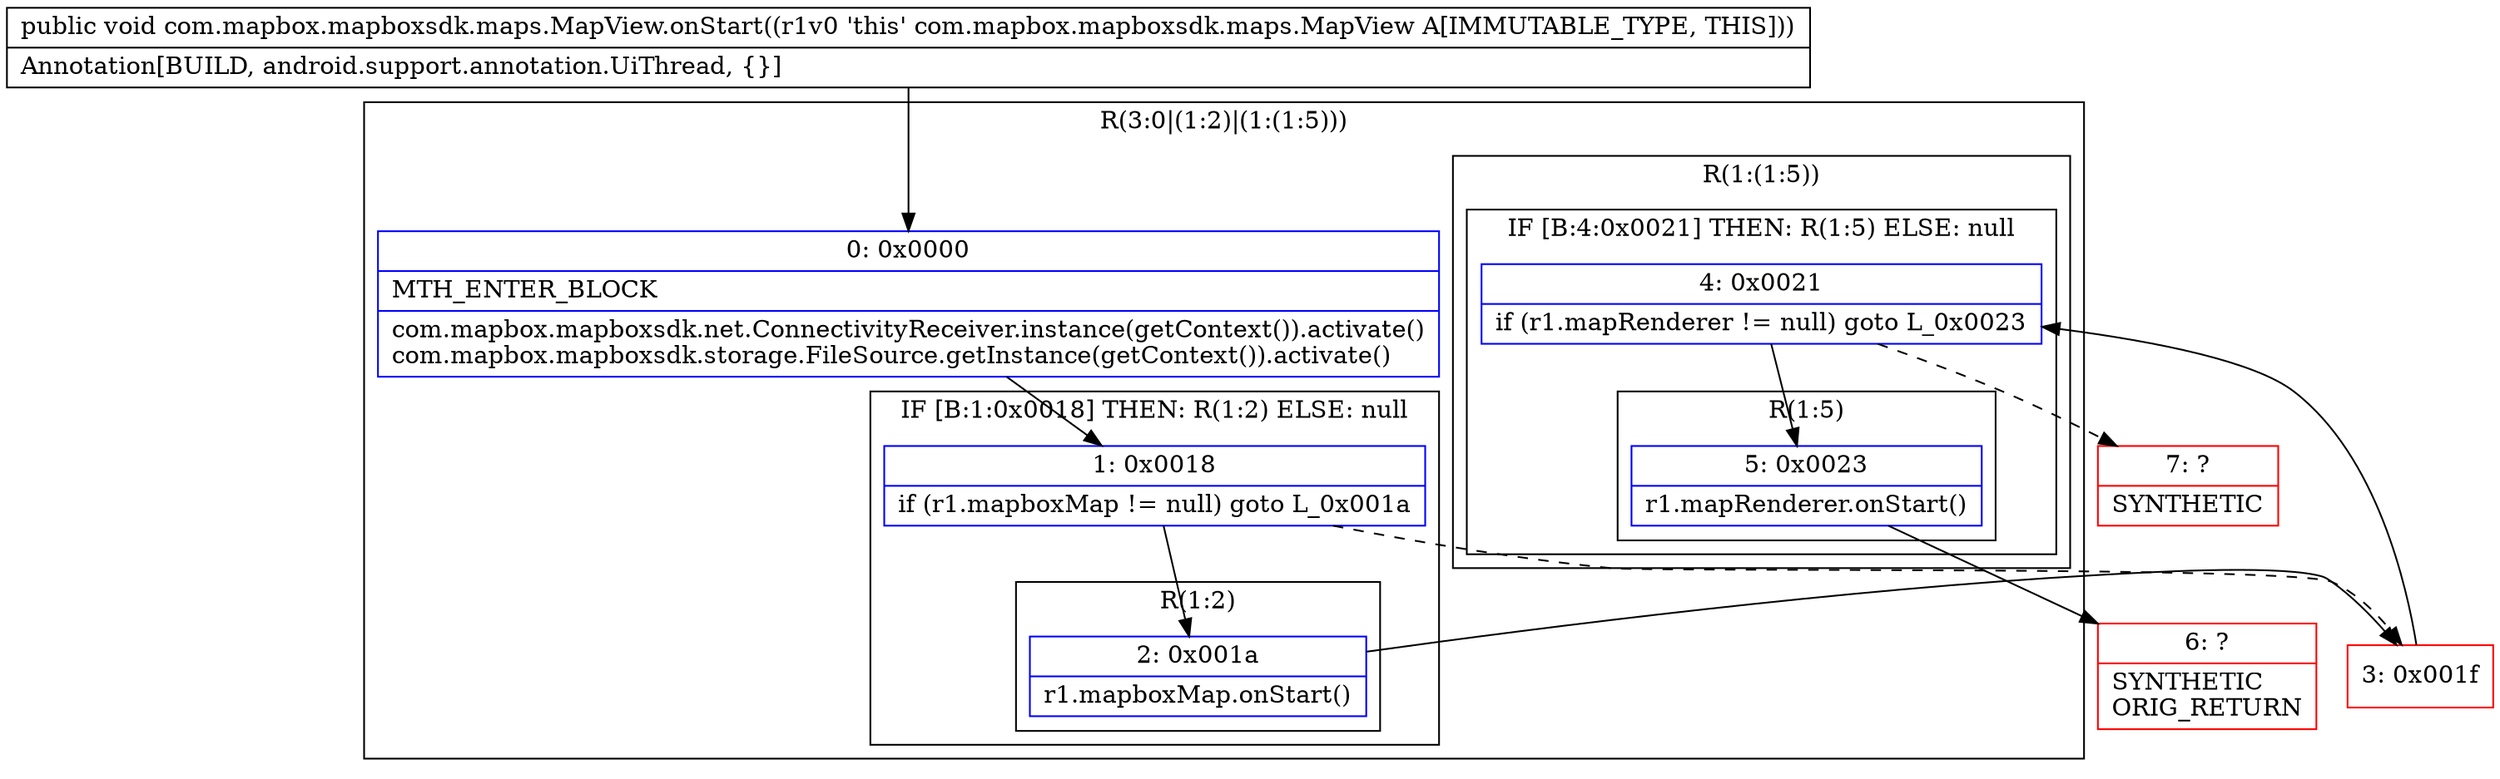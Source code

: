 digraph "CFG forcom.mapbox.mapboxsdk.maps.MapView.onStart()V" {
subgraph cluster_Region_1229886665 {
label = "R(3:0|(1:2)|(1:(1:5)))";
node [shape=record,color=blue];
Node_0 [shape=record,label="{0\:\ 0x0000|MTH_ENTER_BLOCK\l|com.mapbox.mapboxsdk.net.ConnectivityReceiver.instance(getContext()).activate()\lcom.mapbox.mapboxsdk.storage.FileSource.getInstance(getContext()).activate()\l}"];
subgraph cluster_IfRegion_1243791089 {
label = "IF [B:1:0x0018] THEN: R(1:2) ELSE: null";
node [shape=record,color=blue];
Node_1 [shape=record,label="{1\:\ 0x0018|if (r1.mapboxMap != null) goto L_0x001a\l}"];
subgraph cluster_Region_1164885131 {
label = "R(1:2)";
node [shape=record,color=blue];
Node_2 [shape=record,label="{2\:\ 0x001a|r1.mapboxMap.onStart()\l}"];
}
}
subgraph cluster_Region_293069943 {
label = "R(1:(1:5))";
node [shape=record,color=blue];
subgraph cluster_IfRegion_748868172 {
label = "IF [B:4:0x0021] THEN: R(1:5) ELSE: null";
node [shape=record,color=blue];
Node_4 [shape=record,label="{4\:\ 0x0021|if (r1.mapRenderer != null) goto L_0x0023\l}"];
subgraph cluster_Region_1932014623 {
label = "R(1:5)";
node [shape=record,color=blue];
Node_5 [shape=record,label="{5\:\ 0x0023|r1.mapRenderer.onStart()\l}"];
}
}
}
}
Node_3 [shape=record,color=red,label="{3\:\ 0x001f}"];
Node_6 [shape=record,color=red,label="{6\:\ ?|SYNTHETIC\lORIG_RETURN\l}"];
Node_7 [shape=record,color=red,label="{7\:\ ?|SYNTHETIC\l}"];
MethodNode[shape=record,label="{public void com.mapbox.mapboxsdk.maps.MapView.onStart((r1v0 'this' com.mapbox.mapboxsdk.maps.MapView A[IMMUTABLE_TYPE, THIS]))  | Annotation[BUILD, android.support.annotation.UiThread, \{\}]\l}"];
MethodNode -> Node_0;
Node_0 -> Node_1;
Node_1 -> Node_2;
Node_1 -> Node_3[style=dashed];
Node_2 -> Node_3;
Node_4 -> Node_5;
Node_4 -> Node_7[style=dashed];
Node_5 -> Node_6;
Node_3 -> Node_4;
}

